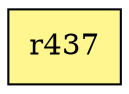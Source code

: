 digraph G {
rankdir=BT;ranksep="2.0";
"r437" [shape=record,fillcolor=khaki1,style=filled,label="{r437}"];
}